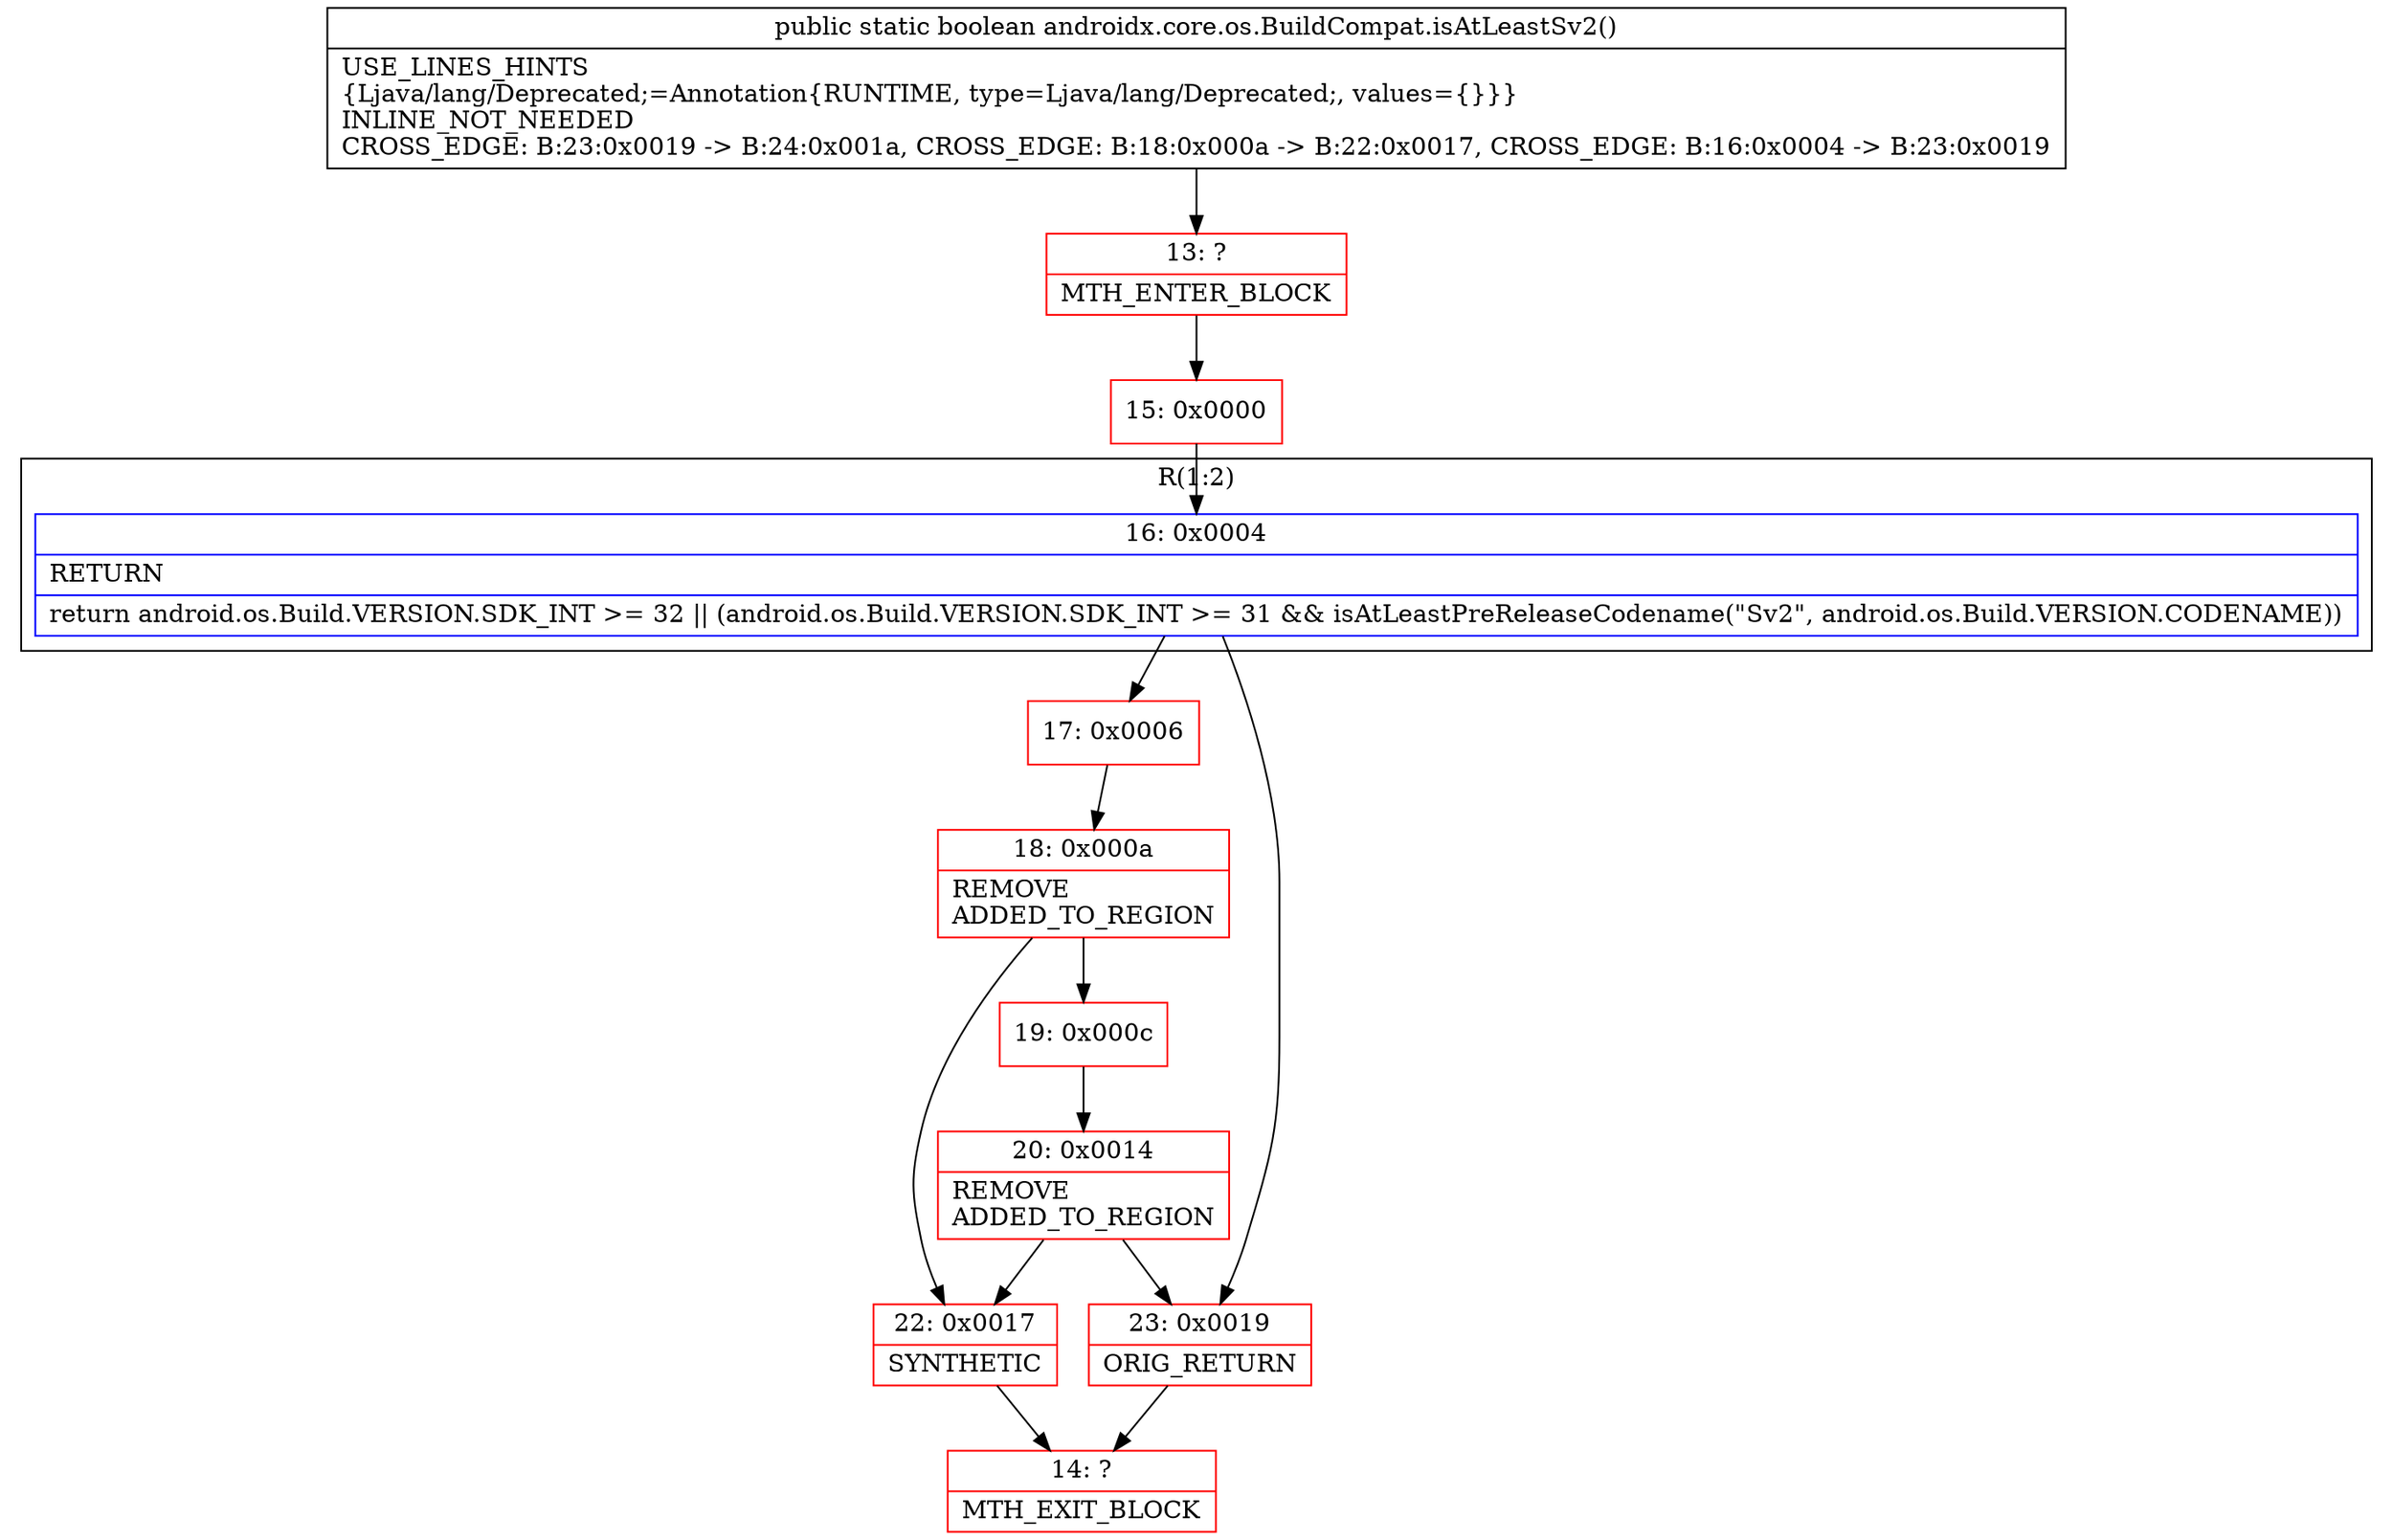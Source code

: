 digraph "CFG forandroidx.core.os.BuildCompat.isAtLeastSv2()Z" {
subgraph cluster_Region_1739787627 {
label = "R(1:2)";
node [shape=record,color=blue];
Node_16 [shape=record,label="{16\:\ 0x0004|RETURN\l|return android.os.Build.VERSION.SDK_INT \>= 32 \|\| (android.os.Build.VERSION.SDK_INT \>= 31 && isAtLeastPreReleaseCodename(\"Sv2\", android.os.Build.VERSION.CODENAME))\l}"];
}
Node_13 [shape=record,color=red,label="{13\:\ ?|MTH_ENTER_BLOCK\l}"];
Node_15 [shape=record,color=red,label="{15\:\ 0x0000}"];
Node_17 [shape=record,color=red,label="{17\:\ 0x0006}"];
Node_18 [shape=record,color=red,label="{18\:\ 0x000a|REMOVE\lADDED_TO_REGION\l}"];
Node_19 [shape=record,color=red,label="{19\:\ 0x000c}"];
Node_20 [shape=record,color=red,label="{20\:\ 0x0014|REMOVE\lADDED_TO_REGION\l}"];
Node_22 [shape=record,color=red,label="{22\:\ 0x0017|SYNTHETIC\l}"];
Node_14 [shape=record,color=red,label="{14\:\ ?|MTH_EXIT_BLOCK\l}"];
Node_23 [shape=record,color=red,label="{23\:\ 0x0019|ORIG_RETURN\l}"];
MethodNode[shape=record,label="{public static boolean androidx.core.os.BuildCompat.isAtLeastSv2()  | USE_LINES_HINTS\l\{Ljava\/lang\/Deprecated;=Annotation\{RUNTIME, type=Ljava\/lang\/Deprecated;, values=\{\}\}\}\lINLINE_NOT_NEEDED\lCROSS_EDGE: B:23:0x0019 \-\> B:24:0x001a, CROSS_EDGE: B:18:0x000a \-\> B:22:0x0017, CROSS_EDGE: B:16:0x0004 \-\> B:23:0x0019\l}"];
MethodNode -> Node_13;Node_16 -> Node_17;
Node_16 -> Node_23;
Node_13 -> Node_15;
Node_15 -> Node_16;
Node_17 -> Node_18;
Node_18 -> Node_19;
Node_18 -> Node_22;
Node_19 -> Node_20;
Node_20 -> Node_22;
Node_20 -> Node_23;
Node_22 -> Node_14;
Node_23 -> Node_14;
}

